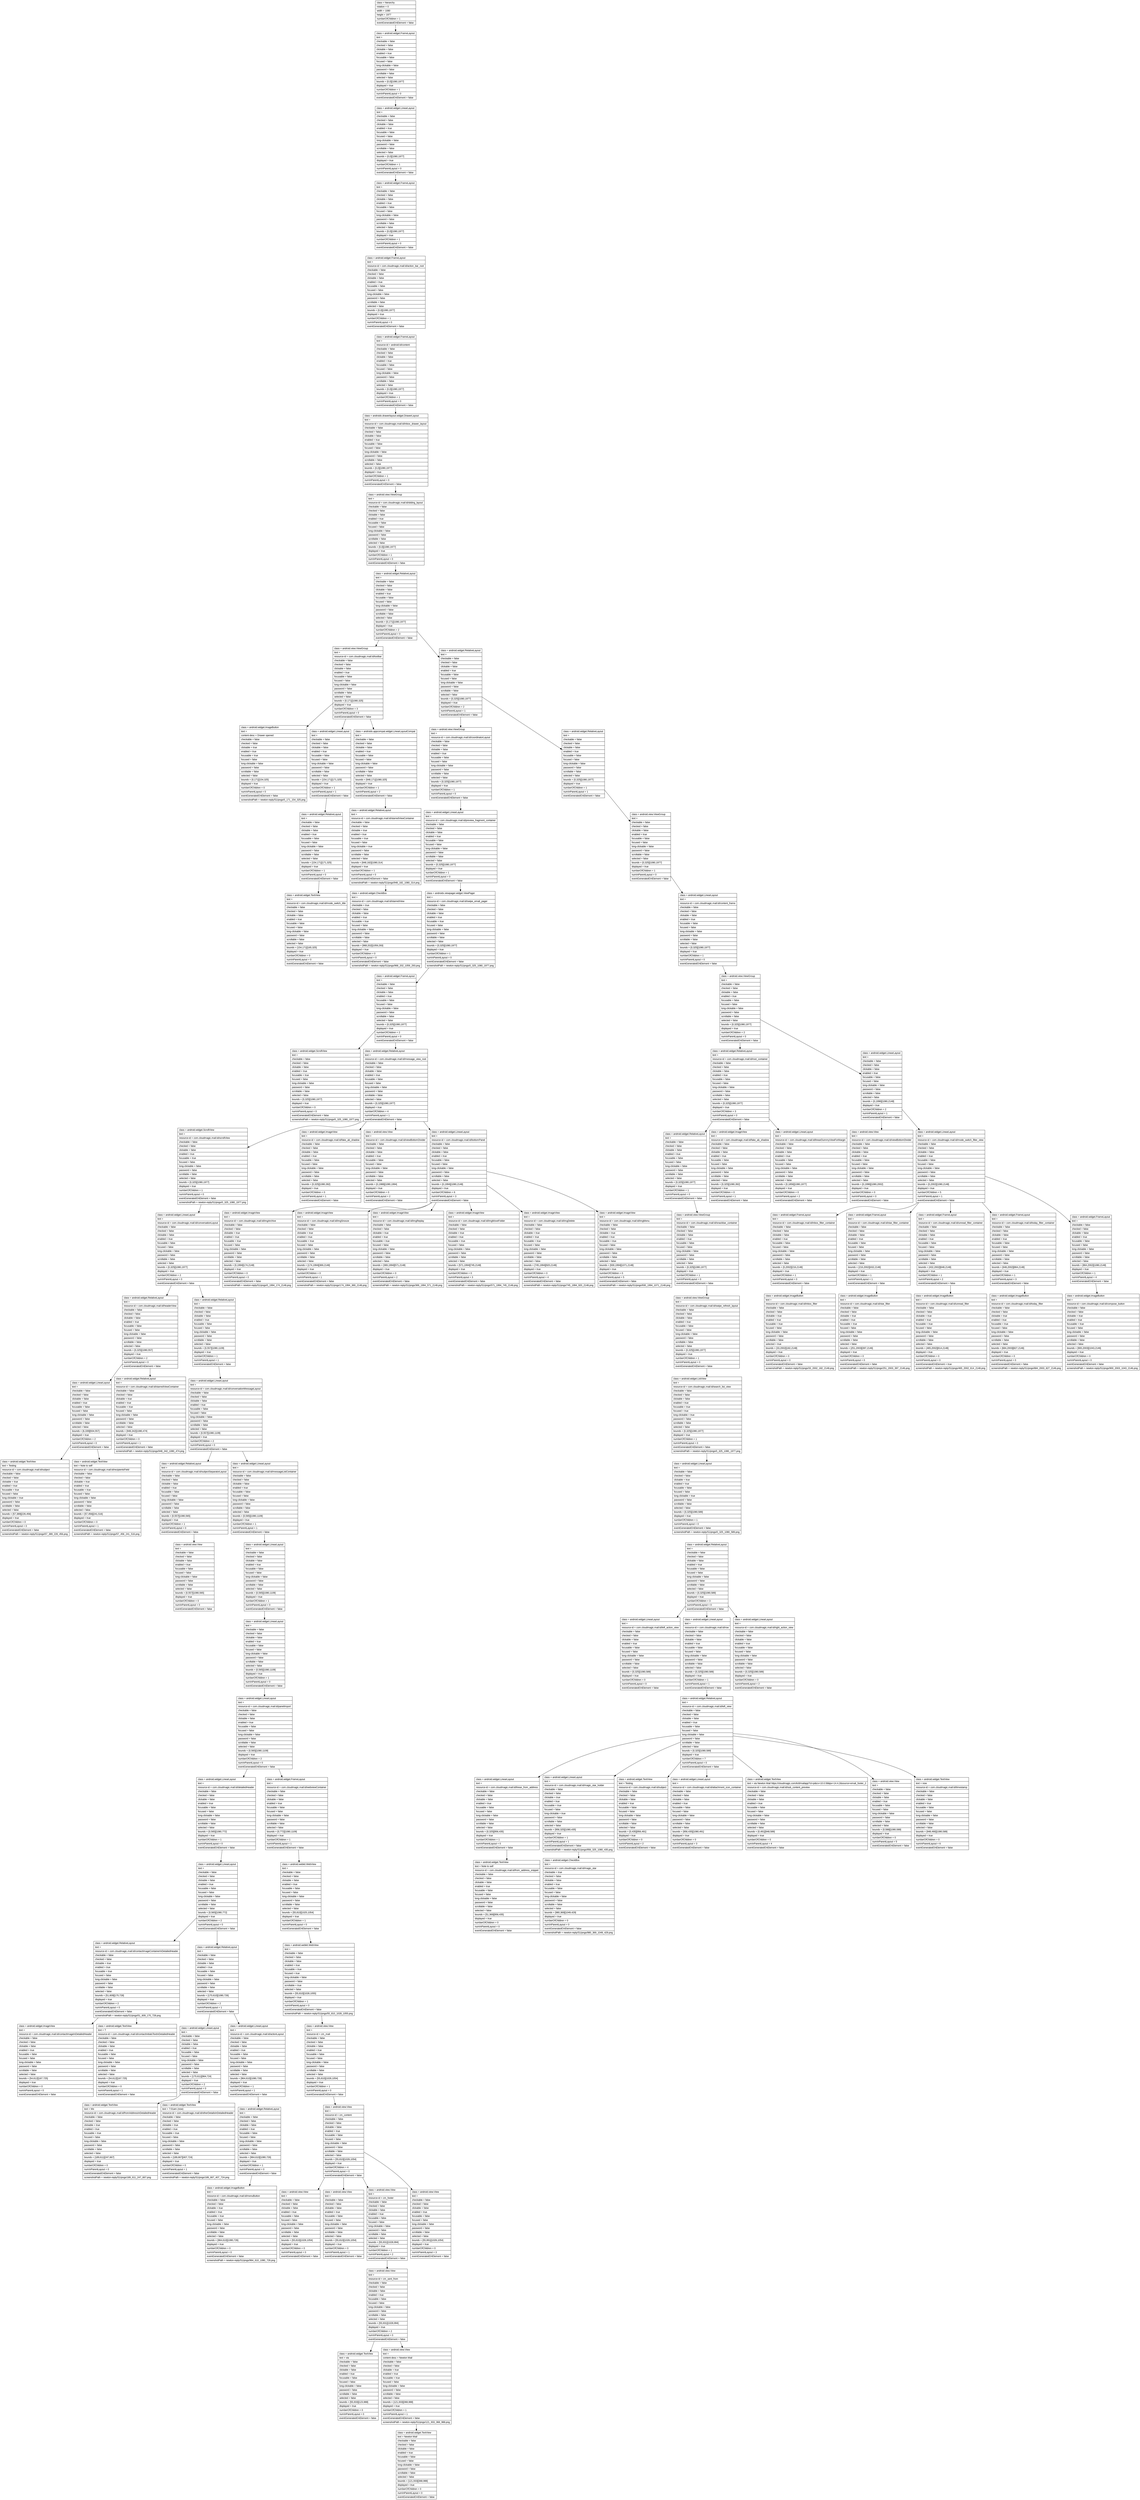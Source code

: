 digraph Layout {

	node [shape=record fontname=Arial];

	0	[label="{class = hierarchy\l|rotation = 0\l|width = 1080\l|height = 1977\l|numberOfChildren = 1\l|eventGeneratedOnElement = false \l}"]
	1	[label="{class = android.widget.FrameLayout\l|text = \l|checkable = false\l|checked = false\l|clickable = false\l|enabled = true\l|focusable = false\l|focused = false\l|long-clickable = false\l|password = false\l|scrollable = false\l|selected = false\l|bounds = [0,0][1080,1977]\l|displayed = true\l|numberOfChildren = 1\l|numInParentLayout = 0\l|eventGeneratedOnElement = false \l}"]
	2	[label="{class = android.widget.LinearLayout\l|text = \l|checkable = false\l|checked = false\l|clickable = false\l|enabled = true\l|focusable = false\l|focused = false\l|long-clickable = false\l|password = false\l|scrollable = false\l|selected = false\l|bounds = [0,0][1080,1977]\l|displayed = true\l|numberOfChildren = 1\l|numInParentLayout = 0\l|eventGeneratedOnElement = false \l}"]
	3	[label="{class = android.widget.FrameLayout\l|text = \l|checkable = false\l|checked = false\l|clickable = false\l|enabled = true\l|focusable = false\l|focused = false\l|long-clickable = false\l|password = false\l|scrollable = false\l|selected = false\l|bounds = [0,0][1080,1977]\l|displayed = true\l|numberOfChildren = 1\l|numInParentLayout = 0\l|eventGeneratedOnElement = false \l}"]
	4	[label="{class = android.widget.FrameLayout\l|text = \l|resource-id = com.cloudmagic.mail:id/action_bar_root\l|checkable = false\l|checked = false\l|clickable = false\l|enabled = true\l|focusable = false\l|focused = false\l|long-clickable = false\l|password = false\l|scrollable = false\l|selected = false\l|bounds = [0,0][1080,1977]\l|displayed = true\l|numberOfChildren = 1\l|numInParentLayout = 0\l|eventGeneratedOnElement = false \l}"]
	5	[label="{class = android.widget.FrameLayout\l|text = \l|resource-id = android:id/content\l|checkable = false\l|checked = false\l|clickable = false\l|enabled = true\l|focusable = false\l|focused = false\l|long-clickable = false\l|password = false\l|scrollable = false\l|selected = false\l|bounds = [0,0][1080,1977]\l|displayed = true\l|numberOfChildren = 1\l|numInParentLayout = 0\l|eventGeneratedOnElement = false \l}"]
	6	[label="{class = androidx.drawerlayout.widget.DrawerLayout\l|text = \l|resource-id = com.cloudmagic.mail:id/inbox_drawer_layout\l|checkable = false\l|checked = false\l|clickable = false\l|enabled = true\l|focusable = false\l|focused = false\l|long-clickable = false\l|password = false\l|scrollable = false\l|selected = false\l|bounds = [0,0][1080,1977]\l|displayed = true\l|numberOfChildren = 1\l|numInParentLayout = 0\l|eventGeneratedOnElement = false \l}"]
	7	[label="{class = android.view.ViewGroup\l|text = \l|resource-id = com.cloudmagic.mail:id/sliding_layout\l|checkable = false\l|checked = false\l|clickable = false\l|enabled = true\l|focusable = false\l|focused = false\l|long-clickable = false\l|password = false\l|scrollable = false\l|selected = false\l|bounds = [0,0][1080,1977]\l|displayed = true\l|numberOfChildren = 1\l|numInParentLayout = 0\l|eventGeneratedOnElement = false \l}"]
	8	[label="{class = android.widget.RelativeLayout\l|text = \l|checkable = false\l|checked = false\l|clickable = false\l|enabled = true\l|focusable = false\l|focused = false\l|long-clickable = false\l|password = false\l|scrollable = false\l|selected = false\l|bounds = [0,171][1080,1977]\l|displayed = true\l|numberOfChildren = 2\l|numInParentLayout = 0\l|eventGeneratedOnElement = false \l}"]
	9	[label="{class = android.view.ViewGroup\l|text = \l|resource-id = com.cloudmagic.mail:id/toolbar\l|checkable = false\l|checked = false\l|clickable = false\l|enabled = true\l|focusable = false\l|focused = false\l|long-clickable = false\l|password = false\l|scrollable = false\l|selected = false\l|bounds = [0,171][1080,325]\l|displayed = true\l|numberOfChildren = 3\l|numInParentLayout = 0\l|eventGeneratedOnElement = false \l}"]
	10	[label="{class = android.widget.RelativeLayout\l|text = \l|checkable = false\l|checked = false\l|clickable = false\l|enabled = true\l|focusable = false\l|focused = false\l|long-clickable = false\l|password = false\l|scrollable = false\l|selected = false\l|bounds = [0,325][1080,1977]\l|displayed = true\l|numberOfChildren = 2\l|numInParentLayout = 1\l|eventGeneratedOnElement = false \l}"]
	11	[label="{class = android.widget.ImageButton\l|text = \l|content-desc = Drawer opened\l|checkable = false\l|checked = false\l|clickable = true\l|enabled = true\l|focusable = true\l|focused = false\l|long-clickable = false\l|password = false\l|scrollable = false\l|selected = false\l|bounds = [0,171][154,325]\l|displayed = true\l|numberOfChildren = 0\l|numInParentLayout = 0\l|eventGeneratedOnElement = false \l|screenshotPath = newton-reply/S1/pngs/0_171_154_325.png\l}"]
	12	[label="{class = android.widget.LinearLayout\l|text = \l|checkable = false\l|checked = false\l|clickable = false\l|enabled = true\l|focusable = false\l|focused = false\l|long-clickable = false\l|password = false\l|scrollable = false\l|selected = false\l|bounds = [154,171][171,325]\l|displayed = true\l|numberOfChildren = 1\l|numInParentLayout = 1\l|eventGeneratedOnElement = false \l}"]
	13	[label="{class = androidx.appcompat.widget.LinearLayoutCompat\l|text = \l|checkable = false\l|checked = false\l|clickable = false\l|enabled = true\l|focusable = false\l|focused = false\l|long-clickable = false\l|password = false\l|scrollable = false\l|selected = false\l|bounds = [948,171][1080,325]\l|displayed = true\l|numberOfChildren = 1\l|numInParentLayout = 2\l|eventGeneratedOnElement = false \l}"]
	14	[label="{class = android.view.ViewGroup\l|text = \l|resource-id = com.cloudmagic.mail:id/coordinatorLayout\l|checkable = false\l|checked = false\l|clickable = false\l|enabled = true\l|focusable = false\l|focused = false\l|long-clickable = false\l|password = false\l|scrollable = false\l|selected = false\l|bounds = [0,325][1080,1977]\l|displayed = true\l|numberOfChildren = 1\l|numInParentLayout = 0\l|eventGeneratedOnElement = false \l}"]
	15	[label="{class = android.widget.RelativeLayout\l|text = \l|checkable = false\l|checked = false\l|clickable = false\l|enabled = true\l|focusable = false\l|focused = false\l|long-clickable = false\l|password = false\l|scrollable = false\l|selected = false\l|bounds = [0,325][1080,1977]\l|displayed = true\l|numberOfChildren = 1\l|numInParentLayout = 1\l|eventGeneratedOnElement = false \l}"]
	16	[label="{class = android.widget.RelativeLayout\l|text = \l|checkable = false\l|checked = false\l|clickable = false\l|enabled = true\l|focusable = false\l|focused = false\l|long-clickable = false\l|password = false\l|scrollable = false\l|selected = false\l|bounds = [154,171][171,325]\l|displayed = true\l|numberOfChildren = 1\l|numInParentLayout = 0\l|eventGeneratedOnElement = false \l}"]
	17	[label="{class = android.widget.RelativeLayout\l|text = \l|resource-id = com.cloudmagic.mail:id/starredViewContainer\l|checkable = false\l|checked = false\l|clickable = true\l|enabled = true\l|focusable = true\l|focused = false\l|long-clickable = true\l|password = false\l|scrollable = false\l|selected = false\l|bounds = [948,182][1080,314]\l|displayed = true\l|numberOfChildren = 1\l|numInParentLayout = 0\l|eventGeneratedOnElement = false \l|screenshotPath = newton-reply/S1/pngs/948_182_1080_314.png\l}"]
	18	[label="{class = android.widget.LinearLayout\l|text = \l|resource-id = com.cloudmagic.mail:id/preview_fragment_container\l|checkable = false\l|checked = false\l|clickable = false\l|enabled = true\l|focusable = false\l|focused = false\l|long-clickable = false\l|password = false\l|scrollable = false\l|selected = false\l|bounds = [0,325][1080,1977]\l|displayed = true\l|numberOfChildren = 1\l|numInParentLayout = 0\l|eventGeneratedOnElement = false \l}"]
	19	[label="{class = android.view.ViewGroup\l|text = \l|checkable = false\l|checked = false\l|clickable = false\l|enabled = true\l|focusable = false\l|focused = false\l|long-clickable = false\l|password = false\l|scrollable = false\l|selected = false\l|bounds = [0,325][1080,1977]\l|displayed = true\l|numberOfChildren = 1\l|numInParentLayout = 0\l|eventGeneratedOnElement = false \l}"]
	20	[label="{class = android.widget.TextView\l|text = \l|resource-id = com.cloudmagic.mail:id/mode_switch_title\l|checkable = false\l|checked = false\l|clickable = false\l|enabled = true\l|focusable = false\l|focused = false\l|long-clickable = false\l|password = false\l|scrollable = false\l|selected = false\l|bounds = [154,171][165,325]\l|displayed = true\l|numberOfChildren = 0\l|numInParentLayout = 0\l|eventGeneratedOnElement = false \l}"]
	21	[label="{class = android.widget.CheckBox\l|text = \l|resource-id = com.cloudmagic.mail:id/starredView\l|checkable = true\l|checked = false\l|clickable = false\l|enabled = true\l|focusable = true\l|focused = false\l|long-clickable = false\l|password = false\l|scrollable = false\l|selected = false\l|bounds = [968,202][1059,293]\l|displayed = true\l|numberOfChildren = 0\l|numInParentLayout = 0\l|eventGeneratedOnElement = false \l|screenshotPath = newton-reply/S1/pngs/968_202_1059_293.png\l}"]
	22	[label="{class = androidx.viewpager.widget.ViewPager\l|text = \l|resource-id = com.cloudmagic.mail:id/swipe_email_pager\l|checkable = false\l|checked = false\l|clickable = false\l|enabled = true\l|focusable = true\l|focused = false\l|long-clickable = false\l|password = false\l|scrollable = false\l|selected = false\l|bounds = [0,325][1080,1977]\l|displayed = true\l|numberOfChildren = 1\l|numInParentLayout = 0\l|eventGeneratedOnElement = false \l|screenshotPath = newton-reply/S1/pngs/0_325_1080_1977.png\l}"]
	23	[label="{class = android.widget.LinearLayout\l|text = \l|resource-id = com.cloudmagic.mail:id/content_frame\l|checkable = false\l|checked = false\l|clickable = false\l|enabled = true\l|focusable = false\l|focused = false\l|long-clickable = false\l|password = false\l|scrollable = false\l|selected = false\l|bounds = [0,325][1080,1977]\l|displayed = true\l|numberOfChildren = 1\l|numInParentLayout = 0\l|eventGeneratedOnElement = false \l}"]
	24	[label="{class = android.widget.FrameLayout\l|text = \l|checkable = false\l|checked = false\l|clickable = false\l|enabled = true\l|focusable = false\l|focused = false\l|long-clickable = false\l|password = false\l|scrollable = false\l|selected = false\l|bounds = [0,325][1080,1977]\l|displayed = true\l|numberOfChildren = 2\l|numInParentLayout = 0\l|eventGeneratedOnElement = false \l}"]
	25	[label="{class = android.view.ViewGroup\l|text = \l|checkable = false\l|checked = false\l|clickable = false\l|enabled = true\l|focusable = false\l|focused = false\l|long-clickable = false\l|password = false\l|scrollable = false\l|selected = false\l|bounds = [0,325][1080,1977]\l|displayed = true\l|numberOfChildren = 2\l|numInParentLayout = 0\l|eventGeneratedOnElement = false \l}"]
	26	[label="{class = android.widget.ScrollView\l|text = \l|checkable = false\l|checked = false\l|clickable = false\l|enabled = true\l|focusable = true\l|focused = false\l|long-clickable = false\l|password = false\l|scrollable = false\l|selected = false\l|bounds = [0,325][1080,1977]\l|displayed = true\l|numberOfChildren = 0\l|numInParentLayout = 0\l|eventGeneratedOnElement = false \l|screenshotPath = newton-reply/S1/pngs/0_325_1080_1977.png\l}"]
	27	[label="{class = android.widget.RelativeLayout\l|text = \l|resource-id = com.cloudmagic.mail:id/message_view_root\l|checkable = false\l|checked = false\l|clickable = false\l|enabled = true\l|focusable = false\l|focused = false\l|long-clickable = false\l|password = false\l|scrollable = false\l|selected = false\l|bounds = [0,325][1080,1977]\l|displayed = true\l|numberOfChildren = 4\l|numInParentLayout = 1\l|eventGeneratedOnElement = false \l}"]
	28	[label="{class = android.widget.RelativeLayout\l|text = \l|resource-id = com.cloudmagic.mail:id/root_container\l|checkable = false\l|checked = false\l|clickable = false\l|enabled = true\l|focusable = false\l|focused = false\l|long-clickable = false\l|password = false\l|scrollable = false\l|selected = false\l|bounds = [0,325][1080,1977]\l|displayed = true\l|numberOfChildren = 3\l|numInParentLayout = 0\l|eventGeneratedOnElement = false \l}"]
	29	[label="{class = android.widget.LinearLayout\l|text = \l|checkable = false\l|checked = false\l|clickable = false\l|enabled = true\l|focusable = false\l|focused = false\l|long-clickable = false\l|password = false\l|scrollable = false\l|selected = false\l|bounds = [0,1996][1080,2148]\l|displayed = true\l|numberOfChildren = 2\l|numInParentLayout = 1\l|eventGeneratedOnElement = false \l}"]
	30	[label="{class = android.widget.ScrollView\l|text = \l|resource-id = com.cloudmagic.mail:id/scrollView\l|checkable = false\l|checked = false\l|clickable = false\l|enabled = true\l|focusable = true\l|focused = false\l|long-clickable = false\l|password = false\l|scrollable = false\l|selected = false\l|bounds = [0,325][1080,1977]\l|displayed = true\l|numberOfChildren = 1\l|numInParentLayout = 0\l|eventGeneratedOnElement = false \l|screenshotPath = newton-reply/S1/pngs/0_325_1080_1977.png\l}"]
	31	[label="{class = android.widget.ImageView\l|text = \l|resource-id = com.cloudmagic.mail:id/fake_ab_shadow\l|checkable = false\l|checked = false\l|clickable = false\l|enabled = true\l|focusable = false\l|focused = false\l|long-clickable = false\l|password = false\l|scrollable = false\l|selected = false\l|bounds = [0,325][1080,392]\l|displayed = true\l|numberOfChildren = 0\l|numInParentLayout = 1\l|eventGeneratedOnElement = false \l}"]
	32	[label="{class = android.view.View\l|text = \l|resource-id = com.cloudmagic.mail:id/viewBottomDivider\l|checkable = false\l|checked = false\l|clickable = false\l|enabled = true\l|focusable = false\l|focused = false\l|long-clickable = false\l|password = false\l|scrollable = false\l|selected = false\l|bounds = [0,1988][1080,1994]\l|displayed = true\l|numberOfChildren = 0\l|numInParentLayout = 2\l|eventGeneratedOnElement = false \l}"]
	33	[label="{class = android.widget.LinearLayout\l|text = \l|resource-id = com.cloudmagic.mail:id/bottomPanel\l|checkable = false\l|checked = false\l|clickable = false\l|enabled = true\l|focusable = false\l|focused = false\l|long-clickable = false\l|password = false\l|scrollable = false\l|selected = false\l|bounds = [0,1994][1080,2148]\l|displayed = true\l|numberOfChildren = 6\l|numInParentLayout = 3\l|eventGeneratedOnElement = false \l}"]
	34	[label="{class = android.widget.RelativeLayout\l|text = \l|checkable = false\l|checked = false\l|clickable = false\l|enabled = true\l|focusable = false\l|focused = false\l|long-clickable = false\l|password = false\l|scrollable = false\l|selected = false\l|bounds = [0,325][1080,1977]\l|displayed = true\l|numberOfChildren = 1\l|numInParentLayout = 0\l|eventGeneratedOnElement = false \l}"]
	35	[label="{class = android.widget.ImageView\l|text = \l|resource-id = com.cloudmagic.mail:id/fake_ab_shadow\l|checkable = false\l|checked = false\l|clickable = false\l|enabled = true\l|focusable = false\l|focused = false\l|long-clickable = false\l|password = false\l|scrollable = false\l|selected = false\l|bounds = [0,325][1080,392]\l|displayed = true\l|numberOfChildren = 0\l|numInParentLayout = 1\l|eventGeneratedOnElement = false \l}"]
	36	[label="{class = android.widget.LinearLayout\l|text = \l|resource-id = com.cloudmagic.mail:id/linearDummyViewForMargin\l|checkable = false\l|checked = false\l|clickable = false\l|enabled = true\l|focusable = false\l|focused = false\l|long-clickable = false\l|password = false\l|scrollable = false\l|selected = false\l|bounds = [0,1856][1080,1977]\l|displayed = true\l|numberOfChildren = 0\l|numInParentLayout = 2\l|eventGeneratedOnElement = false \l}"]
	37	[label="{class = android.view.View\l|text = \l|resource-id = com.cloudmagic.mail:id/viewBottomDivider\l|checkable = false\l|checked = false\l|clickable = false\l|enabled = true\l|focusable = false\l|focused = false\l|long-clickable = false\l|password = false\l|scrollable = false\l|selected = false\l|bounds = [0,1996][1080,2002]\l|displayed = true\l|numberOfChildren = 0\l|numInParentLayout = 0\l|eventGeneratedOnElement = false \l}"]
	38	[label="{class = android.widget.LinearLayout\l|text = \l|resource-id = com.cloudmagic.mail:id/mode_switch_filter_view\l|checkable = false\l|checked = false\l|clickable = false\l|enabled = true\l|focusable = false\l|focused = false\l|long-clickable = false\l|password = false\l|scrollable = false\l|selected = false\l|bounds = [0,2002][1080,2148]\l|displayed = true\l|numberOfChildren = 5\l|numInParentLayout = 1\l|eventGeneratedOnElement = false \l}"]
	39	[label="{class = android.widget.LinearLayout\l|text = \l|resource-id = com.cloudmagic.mail:id/conversationLayout\l|checkable = false\l|checked = false\l|clickable = false\l|enabled = true\l|focusable = false\l|focused = false\l|long-clickable = false\l|password = false\l|scrollable = false\l|selected = false\l|bounds = [0,325][1080,1977]\l|displayed = true\l|numberOfChildren = 2\l|numInParentLayout = 0\l|eventGeneratedOnElement = false \l}"]
	40	[label="{class = android.widget.ImageView\l|text = \l|resource-id = com.cloudmagic.mail:id/imgArchive\l|checkable = false\l|checked = false\l|clickable = true\l|enabled = true\l|focusable = true\l|focused = false\l|long-clickable = false\l|password = false\l|scrollable = false\l|selected = false\l|bounds = [0,1994][174,2148]\l|displayed = true\l|numberOfChildren = 0\l|numInParentLayout = 0\l|eventGeneratedOnElement = false \l|screenshotPath = newton-reply/S1/pngs/0_1994_174_2148.png\l}"]
	41	[label="{class = android.widget.ImageView\l|text = \l|resource-id = com.cloudmagic.mail:id/imgSnooze\l|checkable = false\l|checked = false\l|clickable = true\l|enabled = true\l|focusable = true\l|focused = false\l|long-clickable = false\l|password = false\l|scrollable = false\l|selected = false\l|bounds = [174,1994][369,2148]\l|displayed = true\l|numberOfChildren = 0\l|numInParentLayout = 1\l|eventGeneratedOnElement = false \l|screenshotPath = newton-reply/S1/pngs/174_1994_369_2148.png\l}"]
	42	[label="{class = android.widget.ImageView\l|text = \l|resource-id = com.cloudmagic.mail:id/imgReplay\l|checkable = false\l|checked = false\l|clickable = true\l|enabled = true\l|focusable = true\l|focused = false\l|long-clickable = false\l|password = false\l|scrollable = false\l|selected = false\l|bounds = [369,1994][571,2148]\l|displayed = true\l|numberOfChildren = 0\l|numInParentLayout = 2\l|eventGeneratedOnElement = false \l|screenshotPath = newton-reply/S1/pngs/369_1994_571_2148.png\l}"]
	43	[label="{class = android.widget.ImageView\l|text = \l|resource-id = com.cloudmagic.mail:id/imgMoveFolder\l|checkable = false\l|checked = false\l|clickable = true\l|enabled = true\l|focusable = true\l|focused = false\l|long-clickable = false\l|password = false\l|scrollable = false\l|selected = false\l|bounds = [571,1994][745,2148]\l|displayed = true\l|numberOfChildren = 0\l|numInParentLayout = 3\l|eventGeneratedOnElement = false \l|screenshotPath = newton-reply/S1/pngs/571_1994_745_2148.png\l}"]
	44	[label="{class = android.widget.ImageView\l|text = \l|resource-id = com.cloudmagic.mail:id/imgDelete\l|checkable = false\l|checked = false\l|clickable = true\l|enabled = true\l|focusable = true\l|focused = false\l|long-clickable = false\l|password = false\l|scrollable = false\l|selected = false\l|bounds = [745,1994][920,2148]\l|displayed = true\l|numberOfChildren = 0\l|numInParentLayout = 4\l|eventGeneratedOnElement = false \l|screenshotPath = newton-reply/S1/pngs/745_1994_920_2148.png\l}"]
	45	[label="{class = android.widget.ImageView\l|text = \l|resource-id = com.cloudmagic.mail:id/imgMenu\l|checkable = false\l|checked = false\l|clickable = true\l|enabled = true\l|focusable = true\l|focused = false\l|long-clickable = false\l|password = false\l|scrollable = false\l|selected = false\l|bounds = [930,1994][1071,2148]\l|displayed = true\l|numberOfChildren = 0\l|numInParentLayout = 5\l|eventGeneratedOnElement = false \l|screenshotPath = newton-reply/S1/pngs/930_1994_1071_2148.png\l}"]
	46	[label="{class = android.view.ViewGroup\l|text = \l|resource-id = com.cloudmagic.mail:id/snackbar_container\l|checkable = false\l|checked = false\l|clickable = false\l|enabled = true\l|focusable = false\l|focused = false\l|long-clickable = false\l|password = false\l|scrollable = false\l|selected = false\l|bounds = [0,325][1080,1977]\l|displayed = true\l|numberOfChildren = 1\l|numInParentLayout = 0\l|eventGeneratedOnElement = false \l}"]
	47	[label="{class = android.widget.FrameLayout\l|text = \l|resource-id = com.cloudmagic.mail:id/inbox_filter_container\l|checkable = false\l|checked = false\l|clickable = false\l|enabled = true\l|focusable = false\l|focused = false\l|long-clickable = false\l|password = false\l|scrollable = false\l|selected = false\l|bounds = [0,2002][216,2148]\l|displayed = true\l|numberOfChildren = 1\l|numInParentLayout = 0\l|eventGeneratedOnElement = false \l}"]
	48	[label="{class = android.widget.FrameLayout\l|text = \l|resource-id = com.cloudmagic.mail:id/star_filter_container\l|checkable = false\l|checked = false\l|clickable = false\l|enabled = true\l|focusable = false\l|focused = false\l|long-clickable = false\l|password = false\l|scrollable = false\l|selected = false\l|bounds = [216,2002][432,2148]\l|displayed = true\l|numberOfChildren = 1\l|numInParentLayout = 1\l|eventGeneratedOnElement = false \l}"]
	49	[label="{class = android.widget.FrameLayout\l|text = \l|resource-id = com.cloudmagic.mail:id/unread_filter_container\l|checkable = false\l|checked = false\l|clickable = false\l|enabled = true\l|focusable = false\l|focused = false\l|long-clickable = false\l|password = false\l|scrollable = false\l|selected = false\l|bounds = [432,2002][648,2148]\l|displayed = true\l|numberOfChildren = 1\l|numInParentLayout = 2\l|eventGeneratedOnElement = false \l}"]
	50	[label="{class = android.widget.FrameLayout\l|text = \l|resource-id = com.cloudmagic.mail:id/today_filter_container\l|checkable = false\l|checked = false\l|clickable = false\l|enabled = true\l|focusable = false\l|focused = false\l|long-clickable = false\l|password = false\l|scrollable = false\l|selected = false\l|bounds = [648,2002][864,2148]\l|displayed = true\l|numberOfChildren = 1\l|numInParentLayout = 3\l|eventGeneratedOnElement = false \l}"]
	51	[label="{class = android.widget.FrameLayout\l|text = \l|checkable = false\l|checked = false\l|clickable = false\l|enabled = true\l|focusable = false\l|focused = false\l|long-clickable = false\l|password = false\l|scrollable = false\l|selected = false\l|bounds = [864,2002][1080,2148]\l|displayed = true\l|numberOfChildren = 1\l|numInParentLayout = 4\l|eventGeneratedOnElement = false \l}"]
	52	[label="{class = android.widget.RelativeLayout\l|text = \l|resource-id = com.cloudmagic.mail:id/headerView\l|checkable = false\l|checked = false\l|clickable = false\l|enabled = true\l|focusable = false\l|focused = false\l|long-clickable = false\l|password = false\l|scrollable = false\l|selected = false\l|bounds = [0,325][1080,557]\l|displayed = true\l|numberOfChildren = 2\l|numInParentLayout = 0\l|eventGeneratedOnElement = false \l}"]
	53	[label="{class = android.widget.RelativeLayout\l|text = \l|checkable = false\l|checked = false\l|clickable = false\l|enabled = true\l|focusable = false\l|focused = false\l|long-clickable = false\l|password = false\l|scrollable = false\l|selected = false\l|bounds = [0,557][1080,1109]\l|displayed = true\l|numberOfChildren = 1\l|numInParentLayout = 1\l|eventGeneratedOnElement = false \l}"]
	54	[label="{class = android.view.ViewGroup\l|text = \l|resource-id = com.cloudmagic.mail:id/swipe_refresh_layout\l|checkable = false\l|checked = false\l|clickable = false\l|enabled = true\l|focusable = false\l|focused = false\l|long-clickable = false\l|password = false\l|scrollable = false\l|selected = false\l|bounds = [0,325][1080,1977]\l|displayed = true\l|numberOfChildren = 1\l|numInParentLayout = 0\l|eventGeneratedOnElement = false \l}"]
	55	[label="{class = android.widget.ImageButton\l|text = \l|resource-id = com.cloudmagic.mail:id/inbox_filter\l|checkable = false\l|checked = false\l|clickable = true\l|enabled = true\l|focusable = true\l|focused = false\l|long-clickable = false\l|password = false\l|scrollable = false\l|selected = true\l|bounds = [33,2002][182,2148]\l|displayed = true\l|numberOfChildren = 0\l|numInParentLayout = 0\l|eventGeneratedOnElement = false \l|screenshotPath = newton-reply/S1/pngs/33_2002_182_2148.png\l}"]
	56	[label="{class = android.widget.ImageButton\l|text = \l|resource-id = com.cloudmagic.mail:id/star_filter\l|checkable = false\l|checked = false\l|clickable = true\l|enabled = true\l|focusable = true\l|focused = false\l|long-clickable = false\l|password = false\l|scrollable = false\l|selected = false\l|bounds = [251,2003][397,2146]\l|displayed = true\l|numberOfChildren = 0\l|numInParentLayout = 0\l|eventGeneratedOnElement = false \l|screenshotPath = newton-reply/S1/pngs/251_2003_397_2146.png\l}"]
	57	[label="{class = android.widget.ImageButton\l|text = \l|resource-id = com.cloudmagic.mail:id/unread_filter\l|checkable = false\l|checked = false\l|clickable = true\l|enabled = true\l|focusable = true\l|focused = false\l|long-clickable = false\l|password = false\l|scrollable = false\l|selected = false\l|bounds = [465,2002][614,2148]\l|displayed = true\l|numberOfChildren = 0\l|numInParentLayout = 0\l|eventGeneratedOnElement = true \l|screenshotPath = newton-reply/S1/pngs/465_2002_614_2148.png\l}"]
	58	[label="{class = android.widget.ImageButton\l|text = \l|resource-id = com.cloudmagic.mail:id/today_filter\l|checkable = false\l|checked = false\l|clickable = true\l|enabled = true\l|focusable = true\l|focused = false\l|long-clickable = false\l|password = false\l|scrollable = false\l|selected = false\l|bounds = [684,2003][827,2146]\l|displayed = true\l|numberOfChildren = 0\l|numInParentLayout = 0\l|eventGeneratedOnElement = false \l|screenshotPath = newton-reply/S1/pngs/684_2003_827_2146.png\l}"]
	59	[label="{class = android.widget.ImageButton\l|text = \l|resource-id = com.cloudmagic.mail:id/compose_button\l|checkable = false\l|checked = false\l|clickable = true\l|enabled = true\l|focusable = true\l|focused = false\l|long-clickable = false\l|password = false\l|scrollable = false\l|selected = false\l|bounds = [900,2003][1043,2146]\l|displayed = true\l|numberOfChildren = 0\l|numInParentLayout = 0\l|eventGeneratedOnElement = false \l|screenshotPath = newton-reply/S1/pngs/900_2003_1043_2146.png\l}"]
	60	[label="{class = android.widget.LinearLayout\l|text = \l|checkable = false\l|checked = false\l|clickable = false\l|enabled = true\l|focusable = false\l|focused = false\l|long-clickable = false\l|password = false\l|scrollable = false\l|selected = false\l|bounds = [6,339][934,557]\l|displayed = true\l|numberOfChildren = 2\l|numInParentLayout = 0\l|eventGeneratedOnElement = false \l}"]
	61	[label="{class = android.widget.RelativeLayout\l|text = \l|resource-id = com.cloudmagic.mail:id/starredViewContainer\l|checkable = false\l|checked = false\l|clickable = true\l|enabled = true\l|focusable = true\l|focused = false\l|long-clickable = false\l|password = false\l|scrollable = false\l|selected = false\l|bounds = [948,342][1080,474]\l|displayed = true\l|numberOfChildren = 0\l|numInParentLayout = 1\l|eventGeneratedOnElement = false \l|screenshotPath = newton-reply/S1/pngs/948_342_1080_474.png\l}"]
	62	[label="{class = android.widget.LinearLayout\l|text = \l|resource-id = com.cloudmagic.mail:id/conversationMessageLayout\l|checkable = false\l|checked = false\l|clickable = false\l|enabled = true\l|focusable = false\l|focused = false\l|long-clickable = false\l|password = false\l|scrollable = false\l|selected = false\l|bounds = [0,557][1080,1109]\l|displayed = true\l|numberOfChildren = 2\l|numInParentLayout = 0\l|eventGeneratedOnElement = false \l}"]
	63	[label="{class = android.widget.ListView\l|text = \l|resource-id = com.cloudmagic.mail:id/search_list_view\l|checkable = false\l|checked = false\l|clickable = false\l|enabled = true\l|focusable = true\l|focused = true\l|long-clickable = true\l|password = false\l|scrollable = false\l|selected = false\l|bounds = [0,325][1080,1977]\l|displayed = true\l|numberOfChildren = 1\l|numInParentLayout = 0\l|eventGeneratedOnElement = false \l|screenshotPath = newton-reply/S1/pngs/0_325_1080_1977.png\l}"]
	64	[label="{class = android.widget.TextView\l|text = Testing\l|resource-id = com.cloudmagic.mail:id/subject\l|checkable = false\l|checked = false\l|clickable = true\l|enabled = true\l|focusable = true\l|focused = false\l|long-clickable = true\l|password = false\l|scrollable = false\l|selected = false\l|bounds = [57,389][226,456]\l|displayed = true\l|numberOfChildren = 0\l|numInParentLayout = 0\l|eventGeneratedOnElement = false \l|screenshotPath = newton-reply/S1/pngs/57_389_226_456.png\l}"]
	65	[label="{class = android.widget.TextView\l|text = Note to self\l|resource-id = com.cloudmagic.mail:id/recipientsField\l|checkable = false\l|checked = false\l|clickable = true\l|enabled = true\l|focusable = true\l|focused = false\l|long-clickable = false\l|password = false\l|scrollable = false\l|selected = false\l|bounds = [57,456][241,516]\l|displayed = true\l|numberOfChildren = 0\l|numInParentLayout = 1\l|eventGeneratedOnElement = false \l|screenshotPath = newton-reply/S1/pngs/57_456_241_516.png\l}"]
	66	[label="{class = android.widget.RelativeLayout\l|text = \l|resource-id = com.cloudmagic.mail:id/subjectSeparatorLayout\l|checkable = false\l|checked = false\l|clickable = false\l|enabled = true\l|focusable = false\l|focused = false\l|long-clickable = false\l|password = false\l|scrollable = false\l|selected = false\l|bounds = [0,557][1080,565]\l|displayed = true\l|numberOfChildren = 1\l|numInParentLayout = 0\l|eventGeneratedOnElement = false \l}"]
	67	[label="{class = android.widget.LinearLayout\l|text = \l|resource-id = com.cloudmagic.mail:id/messageListContainer\l|checkable = false\l|checked = false\l|clickable = false\l|enabled = true\l|focusable = false\l|focused = false\l|long-clickable = false\l|password = false\l|scrollable = false\l|selected = false\l|bounds = [0,565][1080,1109]\l|displayed = true\l|numberOfChildren = 1\l|numInParentLayout = 1\l|eventGeneratedOnElement = false \l}"]
	68	[label="{class = android.widget.LinearLayout\l|text = \l|checkable = false\l|checked = false\l|clickable = true\l|enabled = true\l|focusable = false\l|focused = false\l|long-clickable = true\l|password = false\l|scrollable = false\l|selected = false\l|bounds = [0,325][1080,589]\l|displayed = true\l|numberOfChildren = 1\l|numInParentLayout = 0\l|eventGeneratedOnElement = false \l|screenshotPath = newton-reply/S1/pngs/0_325_1080_589.png\l}"]
	69	[label="{class = android.view.View\l|text = \l|checkable = false\l|checked = false\l|clickable = false\l|enabled = true\l|focusable = false\l|focused = false\l|long-clickable = false\l|password = false\l|scrollable = false\l|selected = false\l|bounds = [0,557][1080,565]\l|displayed = true\l|numberOfChildren = 0\l|numInParentLayout = 0\l|eventGeneratedOnElement = false \l}"]
	70	[label="{class = android.widget.LinearLayout\l|text = \l|checkable = false\l|checked = false\l|clickable = false\l|enabled = true\l|focusable = false\l|focused = false\l|long-clickable = false\l|password = false\l|scrollable = false\l|selected = false\l|bounds = [0,565][1080,1109]\l|displayed = true\l|numberOfChildren = 1\l|numInParentLayout = 0\l|eventGeneratedOnElement = false \l}"]
	71	[label="{class = android.widget.RelativeLayout\l|text = \l|checkable = false\l|checked = false\l|clickable = false\l|enabled = true\l|focusable = false\l|focused = false\l|long-clickable = false\l|password = false\l|scrollable = false\l|selected = false\l|bounds = [0,325][1080,589]\l|displayed = true\l|numberOfChildren = 3\l|numInParentLayout = 0\l|eventGeneratedOnElement = false \l}"]
	72	[label="{class = android.widget.LinearLayout\l|text = \l|checkable = false\l|checked = false\l|clickable = false\l|enabled = true\l|focusable = false\l|focused = false\l|long-clickable = false\l|password = false\l|scrollable = false\l|selected = false\l|bounds = [0,565][1080,1109]\l|displayed = true\l|numberOfChildren = 1\l|numInParentLayout = 0\l|eventGeneratedOnElement = false \l}"]
	73	[label="{class = android.widget.LinearLayout\l|text = \l|resource-id = com.cloudmagic.mail:id/left_action_view\l|checkable = false\l|checked = false\l|clickable = false\l|enabled = true\l|focusable = false\l|focused = false\l|long-clickable = false\l|password = false\l|scrollable = false\l|selected = false\l|bounds = [0,325][1080,589]\l|displayed = true\l|numberOfChildren = 0\l|numInParentLayout = 0\l|eventGeneratedOnElement = false \l}"]
	74	[label="{class = android.widget.LinearLayout\l|text = \l|resource-id = com.cloudmagic.mail:id/row\l|checkable = false\l|checked = false\l|clickable = false\l|enabled = true\l|focusable = false\l|focused = false\l|long-clickable = false\l|password = false\l|scrollable = false\l|selected = false\l|bounds = [0,325][1080,589]\l|displayed = true\l|numberOfChildren = 1\l|numInParentLayout = 1\l|eventGeneratedOnElement = false \l}"]
	75	[label="{class = android.widget.LinearLayout\l|text = \l|resource-id = com.cloudmagic.mail:id/right_action_view\l|checkable = false\l|checked = false\l|clickable = false\l|enabled = true\l|focusable = false\l|focused = false\l|long-clickable = false\l|password = false\l|scrollable = false\l|selected = false\l|bounds = [0,325][1080,589]\l|displayed = true\l|numberOfChildren = 0\l|numInParentLayout = 2\l|eventGeneratedOnElement = false \l}"]
	76	[label="{class = android.widget.LinearLayout\l|text = \l|resource-id = com.cloudmagic.mail:id/panelImport\l|checkable = false\l|checked = false\l|clickable = false\l|enabled = true\l|focusable = false\l|focused = false\l|long-clickable = false\l|password = false\l|scrollable = false\l|selected = false\l|bounds = [0,565][1080,1109]\l|displayed = true\l|numberOfChildren = 2\l|numInParentLayout = 0\l|eventGeneratedOnElement = false \l}"]
	77	[label="{class = android.widget.RelativeLayout\l|text = \l|resource-id = com.cloudmagic.mail:id/left_view\l|checkable = false\l|checked = false\l|clickable = false\l|enabled = true\l|focusable = false\l|focused = false\l|long-clickable = false\l|password = false\l|scrollable = false\l|selected = false\l|bounds = [0,325][1080,589]\l|displayed = true\l|numberOfChildren = 7\l|numInParentLayout = 0\l|eventGeneratedOnElement = false \l}"]
	78	[label="{class = android.widget.LinearLayout\l|text = \l|resource-id = com.cloudmagic.mail:id/detailedHeader\l|checkable = false\l|checked = false\l|clickable = false\l|enabled = true\l|focusable = false\l|focused = false\l|long-clickable = false\l|password = false\l|scrollable = false\l|selected = false\l|bounds = [0,565][1080,772]\l|displayed = true\l|numberOfChildren = 1\l|numInParentLayout = 0\l|eventGeneratedOnElement = false \l}"]
	79	[label="{class = android.widget.FrameLayout\l|text = \l|resource-id = com.cloudmagic.mail:id/webviewContainer\l|checkable = false\l|checked = false\l|clickable = false\l|enabled = true\l|focusable = false\l|focused = false\l|long-clickable = false\l|password = false\l|scrollable = false\l|selected = false\l|bounds = [0,772][1080,1109]\l|displayed = true\l|numberOfChildren = 1\l|numInParentLayout = 1\l|eventGeneratedOnElement = false \l}"]
	80	[label="{class = android.widget.LinearLayout\l|text = \l|resource-id = com.cloudmagic.mail:id/linear_from_address\l|checkable = false\l|checked = false\l|clickable = false\l|enabled = true\l|focusable = false\l|focused = false\l|long-clickable = false\l|password = false\l|scrollable = false\l|selected = false\l|bounds = [0,325][956,435]\l|displayed = true\l|numberOfChildren = 1\l|numInParentLayout = 0\l|eventGeneratedOnElement = false \l}"]
	81	[label="{class = android.widget.LinearLayout\l|text = \l|resource-id = com.cloudmagic.mail:id/magic_star_holder\l|checkable = false\l|checked = false\l|clickable = true\l|enabled = true\l|focusable = true\l|focused = false\l|long-clickable = true\l|password = false\l|scrollable = false\l|selected = false\l|bounds = [956,325][1080,435]\l|displayed = true\l|numberOfChildren = 1\l|numInParentLayout = 1\l|eventGeneratedOnElement = false \l|screenshotPath = newton-reply/S1/pngs/956_325_1080_435.png\l}"]
	82	[label="{class = android.widget.TextView\l|text = Testing\l|resource-id = com.cloudmagic.mail:id/subject\l|checkable = false\l|checked = false\l|clickable = false\l|enabled = true\l|focusable = false\l|focused = false\l|long-clickable = false\l|password = false\l|scrollable = false\l|selected = false\l|bounds = [0,435][956,491]\l|displayed = true\l|numberOfChildren = 0\l|numInParentLayout = 2\l|eventGeneratedOnElement = false \l}"]
	83	[label="{class = android.widget.LinearLayout\l|text = \l|resource-id = com.cloudmagic.mail:id/attachment_icon_container\l|checkable = false\l|checked = false\l|clickable = false\l|enabled = true\l|focusable = false\l|focused = false\l|long-clickable = false\l|password = false\l|scrollable = false\l|selected = false\l|bounds = [956,435][1080,491]\l|displayed = true\l|numberOfChildren = 0\l|numInParentLayout = 3\l|eventGeneratedOnElement = false \l}"]
	84	[label="{class = android.widget.TextView\l|text = via Newton Mail https://cloudmagic.com/k/d/mailapp?ct=pi&cv=10.0.58&pv=14.4.2&source=email_footer_2\l|resource-id = com.cloudmagic.mail:id/sub_content_preview\l|checkable = false\l|checked = false\l|clickable = false\l|enabled = true\l|focusable = false\l|focused = false\l|long-clickable = false\l|password = false\l|scrollable = false\l|selected = false\l|bounds = [0,491][948,589]\l|displayed = true\l|numberOfChildren = 0\l|numInParentLayout = 4\l|eventGeneratedOnElement = false \l}"]
	85	[label="{class = android.view.View\l|text = \l|checkable = false\l|checked = false\l|clickable = false\l|enabled = true\l|focusable = false\l|focused = false\l|long-clickable = false\l|password = false\l|scrollable = false\l|selected = false\l|bounds = [0,588][1080,589]\l|displayed = true\l|numberOfChildren = 0\l|numInParentLayout = 5\l|eventGeneratedOnElement = false \l}"]
	86	[label="{class = android.widget.TextView\l|text = now\l|resource-id = com.cloudmagic.mail:id/timestamp\l|checkable = false\l|checked = false\l|clickable = false\l|enabled = true\l|focusable = false\l|focused = false\l|long-clickable = false\l|password = false\l|scrollable = false\l|selected = false\l|bounds = [948,490][1080,589]\l|displayed = true\l|numberOfChildren = 0\l|numInParentLayout = 6\l|eventGeneratedOnElement = false \l}"]
	87	[label="{class = android.widget.LinearLayout\l|text = \l|checkable = false\l|checked = false\l|clickable = false\l|enabled = true\l|focusable = false\l|focused = false\l|long-clickable = false\l|password = false\l|scrollable = false\l|selected = false\l|bounds = [0,565][1080,772]\l|displayed = true\l|numberOfChildren = 2\l|numInParentLayout = 0\l|eventGeneratedOnElement = false \l}"]
	88	[label="{class = android.webkit.WebView\l|text = \l|checkable = false\l|checked = false\l|clickable = false\l|enabled = true\l|focusable = false\l|focused = false\l|long-clickable = false\l|password = false\l|scrollable = false\l|selected = false\l|bounds = [55,810][1025,1054]\l|displayed = true\l|numberOfChildren = 1\l|numInParentLayout = 0\l|eventGeneratedOnElement = false \l}"]
	89	[label="{class = android.widget.TextView\l|text = Note to self\l|resource-id = com.cloudmagic.mail:id/from_address_snippet\l|checkable = false\l|checked = false\l|clickable = false\l|enabled = true\l|focusable = false\l|focused = false\l|long-clickable = false\l|password = false\l|scrollable = false\l|selected = false\l|bounds = [51,369][956,435]\l|displayed = true\l|numberOfChildren = 0\l|numInParentLayout = 0\l|eventGeneratedOnElement = false \l}"]
	90	[label="{class = android.widget.CheckBox\l|text = \l|resource-id = com.cloudmagic.mail:id/magic_star\l|checkable = true\l|checked = false\l|clickable = false\l|enabled = true\l|focusable = false\l|focused = false\l|long-clickable = false\l|password = false\l|scrollable = false\l|selected = false\l|bounds = [980,369][1049,429]\l|displayed = true\l|numberOfChildren = 0\l|numInParentLayout = 0\l|eventGeneratedOnElement = false \l|screenshotPath = newton-reply/S1/pngs/980_369_1049_429.png\l}"]
	91	[label="{class = android.widget.RelativeLayout\l|text = \l|resource-id = com.cloudmagic.mail:id/contactImageContainerInDetailedHeader\l|checkable = false\l|checked = false\l|clickable = true\l|enabled = true\l|focusable = true\l|focused = false\l|long-clickable = false\l|password = false\l|scrollable = false\l|selected = false\l|bounds = [51,609][170,728]\l|displayed = true\l|numberOfChildren = 2\l|numInParentLayout = 0\l|eventGeneratedOnElement = false \l|screenshotPath = newton-reply/S1/pngs/51_609_170_728.png\l}"]
	92	[label="{class = android.widget.RelativeLayout\l|text = \l|checkable = false\l|checked = false\l|clickable = false\l|enabled = true\l|focusable = false\l|focused = false\l|long-clickable = false\l|password = false\l|scrollable = false\l|selected = false\l|bounds = [170,610][1080,726]\l|displayed = true\l|numberOfChildren = 2\l|numInParentLayout = 1\l|eventGeneratedOnElement = false \l}"]
	93	[label="{class = android.webkit.WebView\l|text = \l|checkable = false\l|checked = false\l|clickable = false\l|enabled = true\l|focusable = true\l|focused = true\l|long-clickable = false\l|password = false\l|scrollable = true\l|selected = false\l|bounds = [55,810][1028,1055]\l|displayed = true\l|numberOfChildren = 1\l|numInParentLayout = 0\l|eventGeneratedOnElement = false \l|screenshotPath = newton-reply/S1/pngs/55_810_1028_1055.png\l}"]
	94	[label="{class = android.widget.ImageView\l|text = \l|resource-id = com.cloudmagic.mail:id/contactImageInDetailedHeader\l|checkable = false\l|checked = false\l|clickable = false\l|enabled = true\l|focusable = false\l|focused = false\l|long-clickable = false\l|password = false\l|scrollable = false\l|selected = false\l|bounds = [54,612][167,725]\l|displayed = true\l|numberOfChildren = 0\l|numInParentLayout = 0\l|eventGeneratedOnElement = false \l}"]
	95	[label="{class = android.widget.TextView\l|text = T\l|resource-id = com.cloudmagic.mail:id/contactInitialsTextInDetailedHeader\l|checkable = false\l|checked = false\l|clickable = false\l|enabled = true\l|focusable = false\l|focused = false\l|long-clickable = false\l|password = false\l|scrollable = false\l|selected = false\l|bounds = [54,612][167,725]\l|displayed = true\l|numberOfChildren = 0\l|numInParentLayout = 1\l|eventGeneratedOnElement = false \l}"]
	96	[label="{class = android.widget.LinearLayout\l|text = \l|checkable = false\l|checked = false\l|clickable = false\l|enabled = true\l|focusable = false\l|focused = false\l|long-clickable = false\l|password = false\l|scrollable = false\l|selected = false\l|bounds = [170,611][964,724]\l|displayed = true\l|numberOfChildren = 2\l|numInParentLayout = 0\l|eventGeneratedOnElement = false \l}"]
	97	[label="{class = android.widget.LinearLayout\l|text = \l|resource-id = com.cloudmagic.mail:id/actionLayout\l|checkable = false\l|checked = false\l|clickable = false\l|enabled = true\l|focusable = false\l|focused = false\l|long-clickable = false\l|password = false\l|scrollable = false\l|selected = false\l|bounds = [964,610][1080,726]\l|displayed = true\l|numberOfChildren = 1\l|numInParentLayout = 1\l|eventGeneratedOnElement = false \l}"]
	98	[label="{class = android.view.View\l|text = \l|resource-id = cm_mail\l|checkable = false\l|checked = false\l|clickable = false\l|enabled = true\l|focusable = false\l|focused = false\l|long-clickable = false\l|password = false\l|scrollable = false\l|selected = false\l|bounds = [55,810][1028,1054]\l|displayed = true\l|numberOfChildren = 1\l|numInParentLayout = 0\l|eventGeneratedOnElement = false \l}"]
	99	[label="{class = android.widget.TextView\l|text = Me\l|resource-id = com.cloudmagic.mail:id/fromAddressInDetailedHeader\l|checkable = false\l|checked = false\l|clickable = true\l|enabled = true\l|focusable = true\l|focused = false\l|long-clickable = false\l|password = false\l|scrollable = false\l|selected = false\l|bounds = [189,611][247,667]\l|displayed = true\l|numberOfChildren = 0\l|numInParentLayout = 0\l|eventGeneratedOnElement = false \l|screenshotPath = newton-reply/S1/pngs/189_611_247_667.png\l}"]
	100	[label="{class = android.widget.TextView\l|text = 7:01am (now)\l|resource-id = com.cloudmagic.mail:id/otherDetailsInDetailedHeader\l|checkable = false\l|checked = false\l|clickable = true\l|enabled = true\l|focusable = true\l|focused = false\l|long-clickable = false\l|password = false\l|scrollable = false\l|selected = false\l|bounds = [189,667][407,724]\l|displayed = true\l|numberOfChildren = 0\l|numInParentLayout = 1\l|eventGeneratedOnElement = false \l|screenshotPath = newton-reply/S1/pngs/189_667_407_724.png\l}"]
	101	[label="{class = android.widget.RelativeLayout\l|text = \l|checkable = false\l|checked = false\l|clickable = false\l|enabled = true\l|focusable = false\l|focused = false\l|long-clickable = false\l|password = false\l|scrollable = false\l|selected = false\l|bounds = [964,610][1080,726]\l|displayed = true\l|numberOfChildren = 1\l|numInParentLayout = 0\l|eventGeneratedOnElement = false \l}"]
	102	[label="{class = android.view.View\l|text = \l|resource-id = cm_content\l|checkable = false\l|checked = false\l|clickable = false\l|enabled = true\l|focusable = false\l|focused = false\l|long-clickable = false\l|password = false\l|scrollable = false\l|selected = false\l|bounds = [55,810][1028,1054]\l|displayed = true\l|numberOfChildren = 4\l|numInParentLayout = 0\l|eventGeneratedOnElement = false \l}"]
	103	[label="{class = android.widget.ImageButton\l|text = \l|resource-id = com.cloudmagic.mail:id/menuButton\l|checkable = false\l|checked = false\l|clickable = true\l|enabled = true\l|focusable = true\l|focused = false\l|long-clickable = false\l|password = false\l|scrollable = false\l|selected = false\l|bounds = [964,610][1080,726]\l|displayed = true\l|numberOfChildren = 0\l|numInParentLayout = 0\l|eventGeneratedOnElement = false \l|screenshotPath = newton-reply/S1/pngs/964_610_1080_726.png\l}"]
	104	[label="{class = android.view.View\l|text = 
\l|checkable = false\l|checked = false\l|clickable = false\l|enabled = true\l|focusable = false\l|focused = false\l|long-clickable = false\l|password = false\l|scrollable = false\l|selected = false\l|bounds = [55,810][1028,1054]\l|displayed = true\l|numberOfChildren = 0\l|numInParentLayout = 0\l|eventGeneratedOnElement = false \l}"]
	105	[label="{class = android.view.View\l|text = 
\l|checkable = false\l|checked = false\l|clickable = false\l|enabled = true\l|focusable = false\l|focused = false\l|long-clickable = false\l|password = false\l|scrollable = false\l|selected = false\l|bounds = [55,810][1028,1054]\l|displayed = true\l|numberOfChildren = 0\l|numInParentLayout = 1\l|eventGeneratedOnElement = false \l}"]
	106	[label="{class = android.view.View\l|text = \l|resource-id = cm_footer\l|checkable = false\l|checked = false\l|clickable = false\l|enabled = true\l|focusable = false\l|focused = false\l|long-clickable = false\l|password = false\l|scrollable = false\l|selected = false\l|bounds = [55,931][1028,994]\l|displayed = true\l|numberOfChildren = 1\l|numInParentLayout = 2\l|eventGeneratedOnElement = false \l}"]
	107	[label="{class = android.view.View\l|text = 
\l|checkable = false\l|checked = false\l|clickable = false\l|enabled = true\l|focusable = false\l|focused = false\l|long-clickable = false\l|password = false\l|scrollable = false\l|selected = false\l|bounds = [55,991][1028,1054]\l|displayed = true\l|numberOfChildren = 0\l|numInParentLayout = 3\l|eventGeneratedOnElement = false \l}"]
	108	[label="{class = android.view.View\l|text = \l|resource-id = cm_sent_from\l|checkable = false\l|checked = false\l|clickable = false\l|enabled = true\l|focusable = false\l|focused = false\l|long-clickable = false\l|password = false\l|scrollable = false\l|selected = false\l|bounds = [55,931][1028,994]\l|displayed = true\l|numberOfChildren = 2\l|numInParentLayout = 0\l|eventGeneratedOnElement = false \l}"]
	109	[label="{class = android.widget.TextView\l|text = via \l|checkable = false\l|checked = false\l|clickable = false\l|enabled = true\l|focusable = false\l|focused = false\l|long-clickable = false\l|password = false\l|scrollable = false\l|selected = false\l|bounds = [55,933][123,988]\l|displayed = true\l|numberOfChildren = 0\l|numInParentLayout = 0\l|eventGeneratedOnElement = false \l}"]
	110	[label="{class = android.view.View\l|text = \l|content-desc = Newton Mail\l|checkable = false\l|checked = false\l|clickable = true\l|enabled = true\l|focusable = true\l|focused = false\l|long-clickable = false\l|password = false\l|scrollable = false\l|selected = false\l|bounds = [121,933][368,988]\l|displayed = true\l|numberOfChildren = 1\l|numInParentLayout = 1\l|eventGeneratedOnElement = false \l|screenshotPath = newton-reply/S1/pngs/121_933_368_988.png\l}"]
	111	[label="{class = android.widget.TextView\l|text = Newton Mail\l|checkable = false\l|checked = false\l|clickable = false\l|enabled = true\l|focusable = false\l|focused = false\l|long-clickable = false\l|password = false\l|scrollable = false\l|selected = false\l|bounds = [121,933][368,988]\l|displayed = true\l|numberOfChildren = 0\l|numInParentLayout = 0\l|eventGeneratedOnElement = false \l}"]


	0 -> 1
	1 -> 2
	2 -> 3
	3 -> 4
	4 -> 5
	5 -> 6
	6 -> 7
	7 -> 8
	8 -> 9
	8 -> 10
	9 -> 11
	9 -> 12
	9 -> 13
	10 -> 14
	10 -> 15
	12 -> 16
	13 -> 17
	14 -> 18
	15 -> 19
	16 -> 20
	17 -> 21
	18 -> 22
	19 -> 23
	22 -> 24
	23 -> 25
	24 -> 26
	24 -> 27
	25 -> 28
	25 -> 29
	27 -> 30
	27 -> 31
	27 -> 32
	27 -> 33
	28 -> 34
	28 -> 35
	28 -> 36
	29 -> 37
	29 -> 38
	30 -> 39
	33 -> 40
	33 -> 41
	33 -> 42
	33 -> 43
	33 -> 44
	33 -> 45
	34 -> 46
	38 -> 47
	38 -> 48
	38 -> 49
	38 -> 50
	38 -> 51
	39 -> 52
	39 -> 53
	46 -> 54
	47 -> 55
	48 -> 56
	49 -> 57
	50 -> 58
	51 -> 59
	52 -> 60
	52 -> 61
	53 -> 62
	54 -> 63
	60 -> 64
	60 -> 65
	62 -> 66
	62 -> 67
	63 -> 68
	66 -> 69
	67 -> 70
	68 -> 71
	70 -> 72
	71 -> 73
	71 -> 74
	71 -> 75
	72 -> 76
	74 -> 77
	76 -> 78
	76 -> 79
	77 -> 80
	77 -> 81
	77 -> 82
	77 -> 83
	77 -> 84
	77 -> 85
	77 -> 86
	78 -> 87
	79 -> 88
	80 -> 89
	81 -> 90
	87 -> 91
	87 -> 92
	88 -> 93
	91 -> 94
	91 -> 95
	92 -> 96
	92 -> 97
	93 -> 98
	96 -> 99
	96 -> 100
	97 -> 101
	98 -> 102
	101 -> 103
	102 -> 104
	102 -> 105
	102 -> 106
	102 -> 107
	106 -> 108
	108 -> 109
	108 -> 110
	110 -> 111


}
